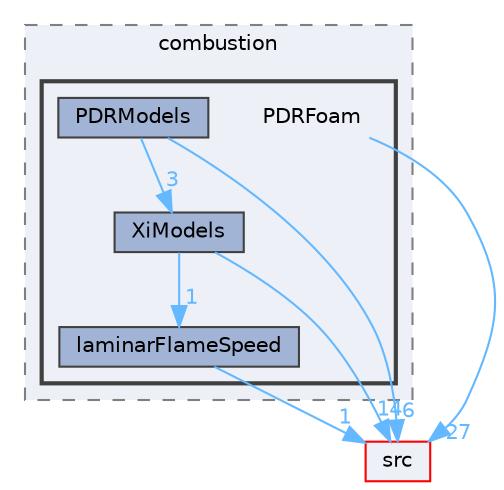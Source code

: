 digraph "applications/solvers/combustion/PDRFoam"
{
 // LATEX_PDF_SIZE
  bgcolor="transparent";
  edge [fontname=Helvetica,fontsize=10,labelfontname=Helvetica,labelfontsize=10];
  node [fontname=Helvetica,fontsize=10,shape=box,height=0.2,width=0.4];
  compound=true
  subgraph clusterdir_88c1d5d59a4178ad3afaab9cf233cb5e {
    graph [ bgcolor="#edf0f7", pencolor="grey50", label="combustion", fontname=Helvetica,fontsize=10 style="filled,dashed", URL="dir_88c1d5d59a4178ad3afaab9cf233cb5e.html",tooltip=""]
  subgraph clusterdir_7013a7587984e010384a3ad956d16510 {
    graph [ bgcolor="#edf0f7", pencolor="grey25", label="", fontname=Helvetica,fontsize=10 style="filled,bold", URL="dir_7013a7587984e010384a3ad956d16510.html",tooltip=""]
    dir_7013a7587984e010384a3ad956d16510 [shape=plaintext, label="PDRFoam"];
  dir_7c5380a9e15431c3d88f79d83259de89 [label="laminarFlameSpeed", fillcolor="#a2b4d6", color="grey25", style="filled", URL="dir_7c5380a9e15431c3d88f79d83259de89.html",tooltip=""];
  dir_f1651a0ed0bf74a29170ecd2526abc49 [label="PDRModels", fillcolor="#a2b4d6", color="grey25", style="filled", URL="dir_f1651a0ed0bf74a29170ecd2526abc49.html",tooltip=""];
  dir_875d300f7c06ad3c5c9e587b64daa300 [label="XiModels", fillcolor="#a2b4d6", color="grey25", style="filled", URL="dir_875d300f7c06ad3c5c9e587b64daa300.html",tooltip=""];
  }
  }
  dir_68267d1309a1af8e8297ef4c3efbcdba [label="src", fillcolor="#edf0f7", color="red", style="filled", URL="dir_68267d1309a1af8e8297ef4c3efbcdba.html",tooltip=""];
  dir_7013a7587984e010384a3ad956d16510->dir_68267d1309a1af8e8297ef4c3efbcdba [headlabel="27", labeldistance=1.5 headhref="dir_002860_003729.html" href="dir_002860_003729.html" color="steelblue1" fontcolor="steelblue1"];
  dir_7c5380a9e15431c3d88f79d83259de89->dir_68267d1309a1af8e8297ef4c3efbcdba [headlabel="1", labeldistance=1.5 headhref="dir_002085_003729.html" href="dir_002085_003729.html" color="steelblue1" fontcolor="steelblue1"];
  dir_f1651a0ed0bf74a29170ecd2526abc49->dir_68267d1309a1af8e8297ef4c3efbcdba [headlabel="6", labeldistance=1.5 headhref="dir_002863_003729.html" href="dir_002863_003729.html" color="steelblue1" fontcolor="steelblue1"];
  dir_f1651a0ed0bf74a29170ecd2526abc49->dir_875d300f7c06ad3c5c9e587b64daa300 [headlabel="3", labeldistance=1.5 headhref="dir_002863_004442.html" href="dir_002863_004442.html" color="steelblue1" fontcolor="steelblue1"];
  dir_875d300f7c06ad3c5c9e587b64daa300->dir_68267d1309a1af8e8297ef4c3efbcdba [headlabel="14", labeldistance=1.5 headhref="dir_004442_003729.html" href="dir_004442_003729.html" color="steelblue1" fontcolor="steelblue1"];
  dir_875d300f7c06ad3c5c9e587b64daa300->dir_7c5380a9e15431c3d88f79d83259de89 [headlabel="1", labeldistance=1.5 headhref="dir_004442_002085.html" href="dir_004442_002085.html" color="steelblue1" fontcolor="steelblue1"];
}
